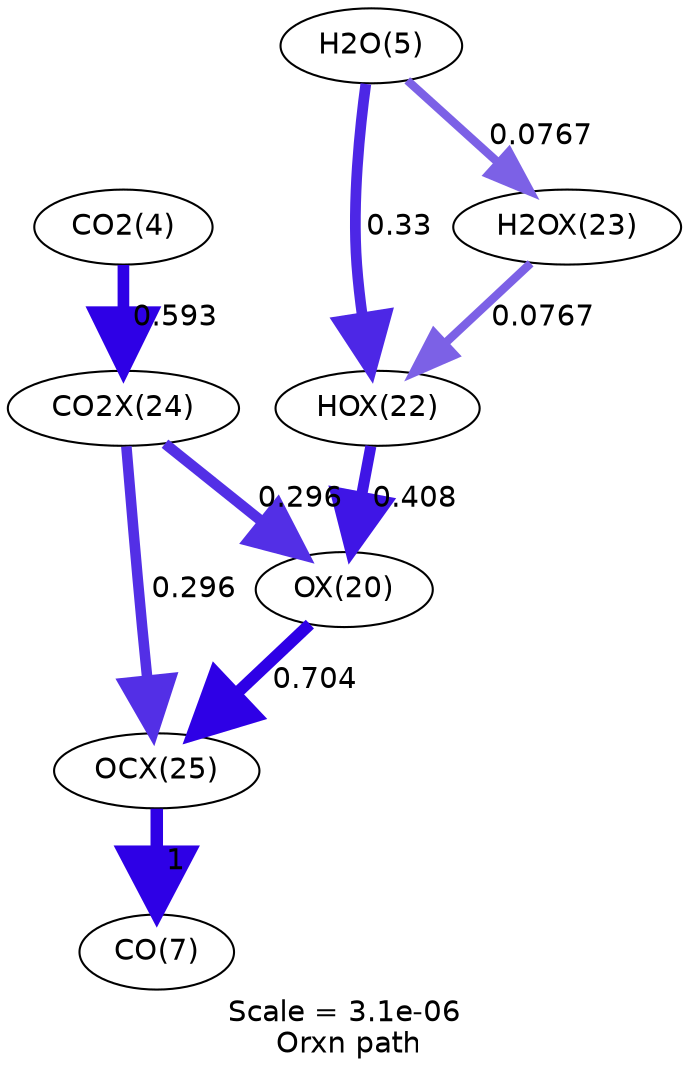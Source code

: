 digraph reaction_paths {
center=1;
s26 -> s24[fontname="Helvetica", penwidth=5.32, arrowsize=2.66, color="0.7, 0.908, 0.9"
, label=" 0.408"];
s24 -> s29[fontname="Helvetica", penwidth=5.73, arrowsize=2.87, color="0.7, 1.2, 0.9"
, label=" 0.704"];
s28 -> s24[fontname="Helvetica", penwidth=5.08, arrowsize=2.54, color="0.7, 0.796, 0.9"
, label=" 0.296"];
s6 -> s26[fontname="Helvetica", penwidth=5.16, arrowsize=2.58, color="0.7, 0.83, 0.9"
, label=" 0.33"];
s27 -> s26[fontname="Helvetica", penwidth=4.06, arrowsize=2.03, color="0.7, 0.577, 0.9"
, label=" 0.0767"];
s6 -> s27[fontname="Helvetica", penwidth=4.06, arrowsize=2.03, color="0.7, 0.577, 0.9"
, label=" 0.0767"];
s29 -> s8[fontname="Helvetica", penwidth=6, arrowsize=3, color="0.7, 1.5, 0.9"
, label=" 1"];
s28 -> s29[fontname="Helvetica", penwidth=5.08, arrowsize=2.54, color="0.7, 0.796, 0.9"
, label=" 0.296"];
s5 -> s28[fontname="Helvetica", penwidth=5.6, arrowsize=2.8, color="0.7, 1.09, 0.9"
, label=" 0.593"];
s5 [ fontname="Helvetica", label="CO2(4)"];
s6 [ fontname="Helvetica", label="H2O(5)"];
s8 [ fontname="Helvetica", label="CO(7)"];
s24 [ fontname="Helvetica", label="OX(20)"];
s26 [ fontname="Helvetica", label="HOX(22)"];
s27 [ fontname="Helvetica", label="H2OX(23)"];
s28 [ fontname="Helvetica", label="CO2X(24)"];
s29 [ fontname="Helvetica", label="OCX(25)"];
 label = "Scale = 3.1e-06\l Orxn path";
 fontname = "Helvetica";
}
